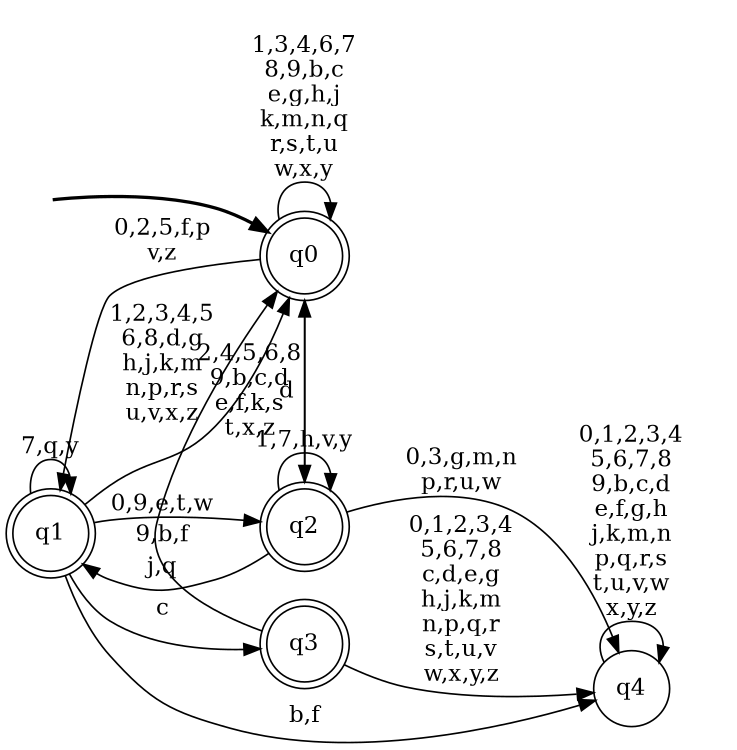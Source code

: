 digraph BlueStar {
__start0 [style = invis, shape = none, label = "", width = 0, height = 0];

rankdir=LR;
size="8,5";

s0 [style="rounded,filled", color="black", fillcolor="white" shape="doublecircle", label="q0"];
s1 [style="rounded,filled", color="black", fillcolor="white" shape="doublecircle", label="q1"];
s2 [style="rounded,filled", color="black", fillcolor="white" shape="doublecircle", label="q2"];
s3 [style="rounded,filled", color="black", fillcolor="white" shape="doublecircle", label="q3"];
s4 [style="filled", color="black", fillcolor="white" shape="circle", label="q4"];
subgraph cluster_main { 
	graph [pad=".75", ranksep="0.15", nodesep="0.15"];
	 style=invis; 
	__start0 -> s0 [penwidth=2];
}
s0 -> s0 [label="1,3,4,6,7\n8,9,b,c\ne,g,h,j\nk,m,n,q\nr,s,t,u\nw,x,y"];
s0 -> s1 [label="0,2,5,f,p\nv,z"];
s0 -> s2 [label="d"];
s1 -> s0 [label="1,2,3,4,5\n6,8,d,g\nh,j,k,m\nn,p,r,s\nu,v,x,z"];
s1 -> s1 [label="7,q,y"];
s1 -> s2 [label="0,9,e,t,w"];
s1 -> s3 [label="c"];
s1 -> s4 [label="b,f"];
s2 -> s0 [label="2,4,5,6,8\n9,b,c,d\ne,f,k,s\nt,x,z"];
s2 -> s1 [label="j,q"];
s2 -> s2 [label="1,7,h,v,y"];
s2 -> s4 [label="0,3,g,m,n\np,r,u,w"];
s3 -> s0 [label="9,b,f"];
s3 -> s4 [label="0,1,2,3,4\n5,6,7,8\nc,d,e,g\nh,j,k,m\nn,p,q,r\ns,t,u,v\nw,x,y,z"];
s4 -> s4 [label="0,1,2,3,4\n5,6,7,8\n9,b,c,d\ne,f,g,h\nj,k,m,n\np,q,r,s\nt,u,v,w\nx,y,z"];

}